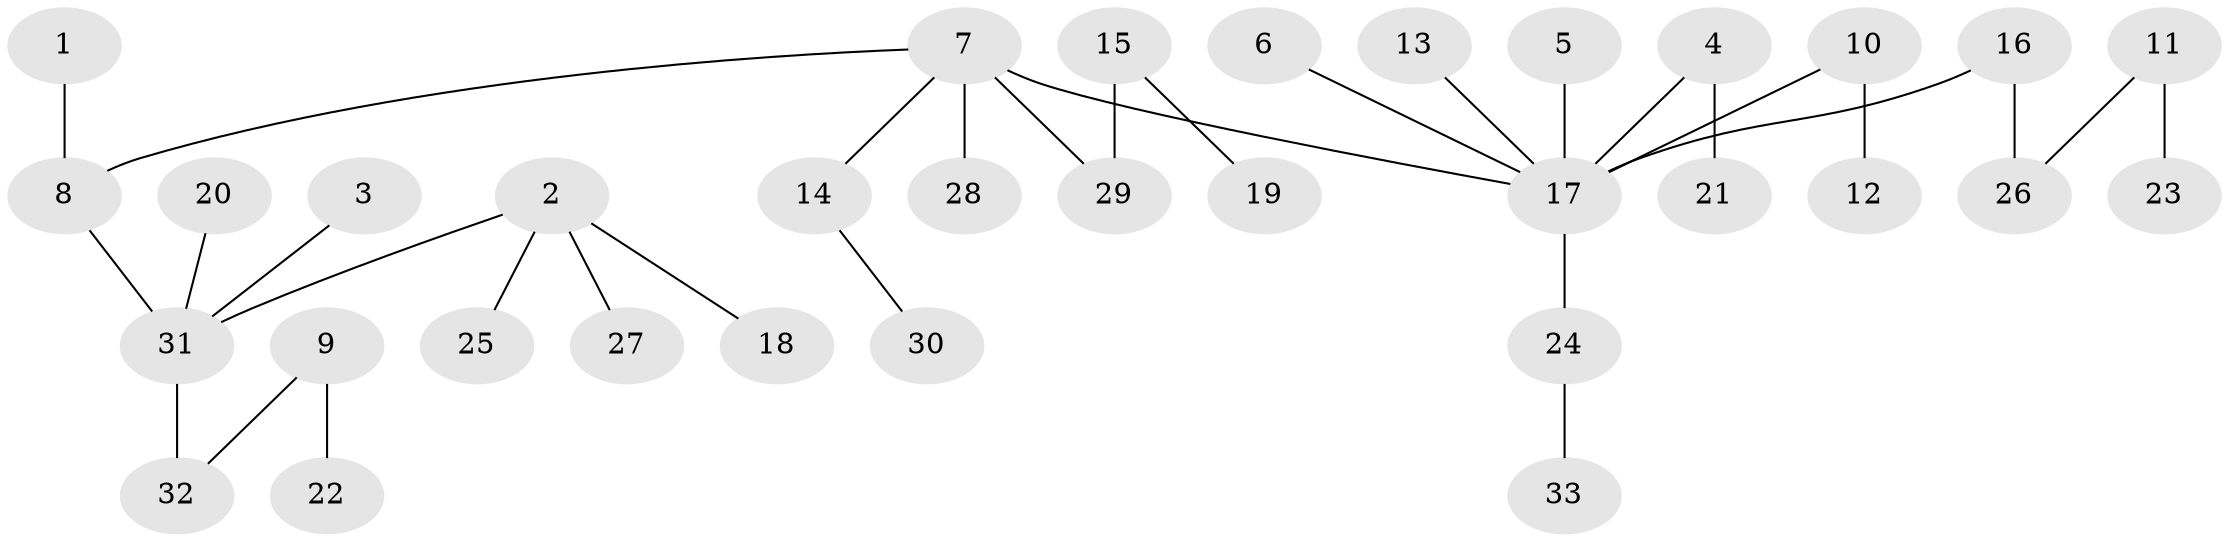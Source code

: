 // original degree distribution, {1: 0.5606060606060606, 5: 0.015151515151515152, 7: 0.015151515151515152, 4: 0.06060606060606061, 2: 0.21212121212121213, 6: 0.015151515151515152, 10: 0.015151515151515152, 3: 0.10606060606060606}
// Generated by graph-tools (version 1.1) at 2025/02/03/09/25 03:02:25]
// undirected, 33 vertices, 32 edges
graph export_dot {
graph [start="1"]
  node [color=gray90,style=filled];
  1;
  2;
  3;
  4;
  5;
  6;
  7;
  8;
  9;
  10;
  11;
  12;
  13;
  14;
  15;
  16;
  17;
  18;
  19;
  20;
  21;
  22;
  23;
  24;
  25;
  26;
  27;
  28;
  29;
  30;
  31;
  32;
  33;
  1 -- 8 [weight=1.0];
  2 -- 18 [weight=1.0];
  2 -- 25 [weight=1.0];
  2 -- 27 [weight=1.0];
  2 -- 31 [weight=1.0];
  3 -- 31 [weight=1.0];
  4 -- 17 [weight=1.0];
  4 -- 21 [weight=1.0];
  5 -- 17 [weight=1.0];
  6 -- 17 [weight=1.0];
  7 -- 8 [weight=1.0];
  7 -- 14 [weight=1.0];
  7 -- 17 [weight=1.0];
  7 -- 28 [weight=1.0];
  7 -- 29 [weight=1.0];
  8 -- 31 [weight=1.0];
  9 -- 22 [weight=1.0];
  9 -- 32 [weight=1.0];
  10 -- 12 [weight=1.0];
  10 -- 17 [weight=1.0];
  11 -- 23 [weight=1.0];
  11 -- 26 [weight=1.0];
  13 -- 17 [weight=1.0];
  14 -- 30 [weight=1.0];
  15 -- 19 [weight=1.0];
  15 -- 29 [weight=1.0];
  16 -- 17 [weight=1.0];
  16 -- 26 [weight=1.0];
  17 -- 24 [weight=1.0];
  20 -- 31 [weight=1.0];
  24 -- 33 [weight=1.0];
  31 -- 32 [weight=1.0];
}
